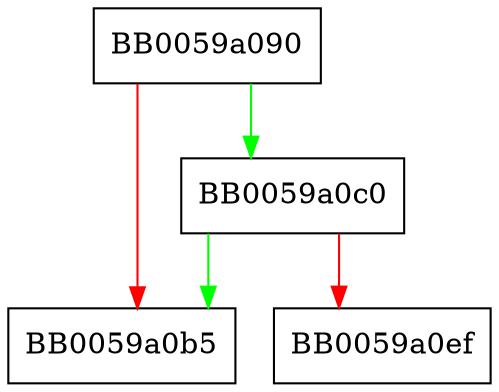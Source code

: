 digraph ecx_pub_decode {
  node [shape="box"];
  graph [splines=ortho];
  BB0059a090 -> BB0059a0c0 [color="green"];
  BB0059a090 -> BB0059a0b5 [color="red"];
  BB0059a0c0 -> BB0059a0b5 [color="green"];
  BB0059a0c0 -> BB0059a0ef [color="red"];
}